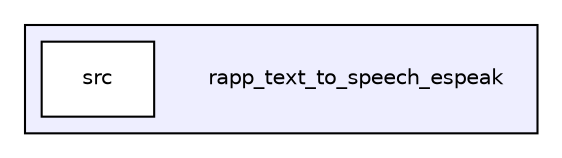 digraph "/home/travis/rapp_temp/rapp-platform/rapp_text_to_speech_espeak" {
  compound=true
  node [ fontsize="10", fontname="Helvetica"];
  edge [ labelfontsize="10", labelfontname="Helvetica"];
  subgraph clusterdir_0f57ef611029e0d074180b44328a62b6 {
    graph [ bgcolor="#eeeeff", pencolor="black", label="" URL="dir_0f57ef611029e0d074180b44328a62b6.html"];
    dir_0f57ef611029e0d074180b44328a62b6 [shape=plaintext label="rapp_text_to_speech_espeak"];
    dir_4715a0d10b78787bdc94d969edc20133 [shape=box label="src" color="black" fillcolor="white" style="filled" URL="dir_4715a0d10b78787bdc94d969edc20133.html"];
  }
}
